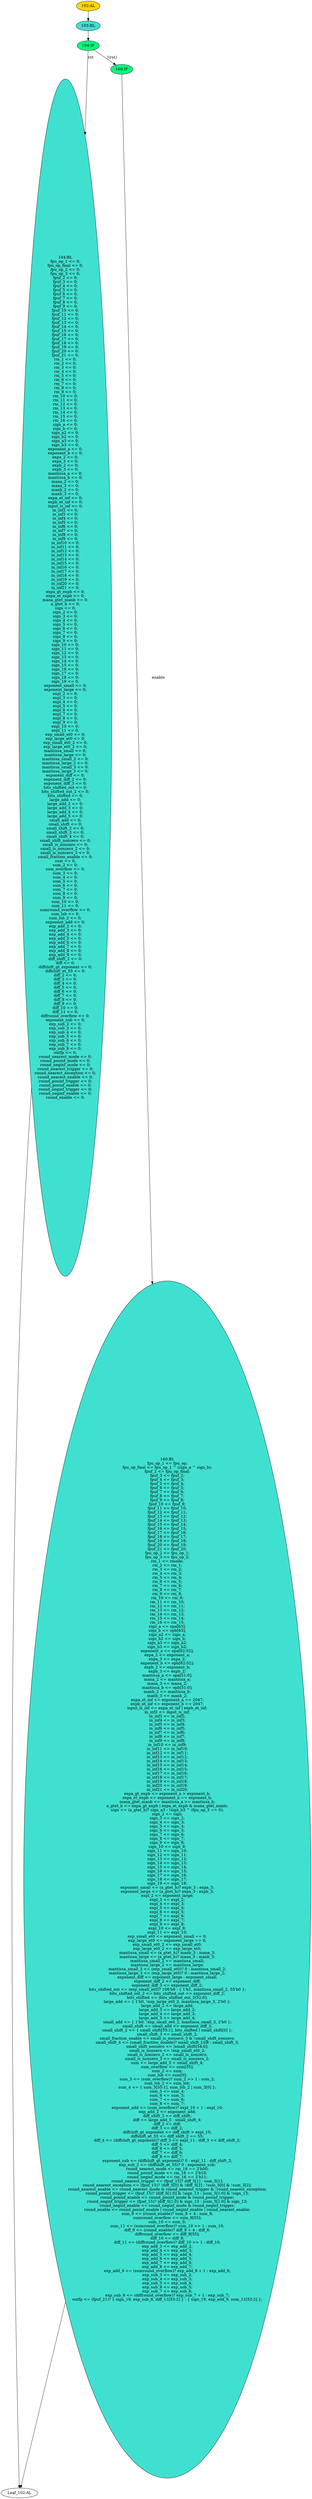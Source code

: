 strict digraph "" {
	node [label="\N"];
	"104:BL"	 [ast="<pyverilog.vparser.ast.Block object at 0x7f4cf1456310>",
		fillcolor=turquoise,
		label="104:BL
fpu_op_1 <= 0;
fpu_op_final <= 0;
fpu_op_2 <= 0;
fpu_op_3 <= 0;
fpuf_2 <= 0;
fpuf_3 <= 0;
fpuf_4 <= 0;
fpuf_5 <= 0;
fpuf_\
6 <= 0;
fpuf_7 <= 0;
fpuf_8 <= 0;
fpuf_9 <= 0;
fpuf_10 <= 0;
fpuf_11 <= 0;
fpuf_12 <= 0;
fpuf_13 <= 0;
fpuf_14 <= 0;
fpuf_15 <= \
0;
fpuf_16 <= 0;
fpuf_17 <= 0;
fpuf_18 <= 0;
fpuf_19 <= 0;
fpuf_20 <= 0;
fpuf_21 <= 0;
rm_1 <= 0;
rm_2 <= 0;
rm_3 <= 0;
rm_4 <= \
0;
rm_5 <= 0;
rm_6 <= 0;
rm_7 <= 0;
rm_8 <= 0;
rm_9 <= 0;
rm_10 <= 0;
rm_11 <= 0;
rm_12 <= 0;
rm_13 <= 0;
rm_14 <= 0;
rm_15 <= 0;
\
rm_16 <= 0;
sign_a <= 0;
sign_b <= 0;
sign_a2 <= 0;
sign_b2 <= 0;
sign_a3 <= 0;
sign_b3 <= 0;
exponent_a <= 0;
exponent_b <= 0;
\
expa_2 <= 0;
expa_3 <= 0;
expb_2 <= 0;
expb_3 <= 0;
mantissa_a <= 0;
mantissa_b <= 0;
mana_2 <= 0;
mana_3 <= 0;
manb_2 <= 0;
manb_\
3 <= 0;
expa_et_inf <= 0;
expb_et_inf <= 0;
input_is_inf <= 0;
in_inf2 <= 0;
in_inf3 <= 0;
in_inf4 <= 0;
in_inf5 <= 0;
in_inf6 <= \
0;
in_inf7 <= 0;
in_inf8 <= 0;
in_inf9 <= 0;
in_inf10 <= 0;
in_inf11 <= 0;
in_inf12 <= 0;
in_inf13 <= 0;
in_inf14 <= 0;
in_inf15 <= \
0;
in_inf16 <= 0;
in_inf17 <= 0;
in_inf18 <= 0;
in_inf19 <= 0;
in_inf20 <= 0;
in_inf21 <= 0;
expa_gt_expb <= 0;
expa_et_expb <= \
0;
mana_gtet_manb <= 0;
a_gtet_b <= 0;
sign <= 0;
sign_2 <= 0;
sign_3 <= 0;
sign_4 <= 0;
sign_5 <= 0;
sign_6 <= 0;
sign_7 <= 0;
\
sign_8 <= 0;
sign_9 <= 0;
sign_10 <= 0;
sign_11 <= 0;
sign_12 <= 0;
sign_13 <= 0;
sign_14 <= 0;
sign_15 <= 0;
sign_16 <= 0;
sign_\
17 <= 0;
sign_18 <= 0;
sign_19 <= 0;
exponent_small <= 0;
exponent_large <= 0;
expl_2 <= 0;
expl_3 <= 0;
expl_4 <= 0;
expl_5 <= \
0;
expl_6 <= 0;
expl_7 <= 0;
expl_8 <= 0;
expl_9 <= 0;
expl_10 <= 0;
expl_11 <= 0;
exp_small_et0 <= 0;
exp_large_et0 <= 0;
exp_small_\
et0_2 <= 0;
exp_large_et0_2 <= 0;
mantissa_small <= 0;
mantissa_large <= 0;
mantissa_small_2 <= 0;
mantissa_large_2 <= 0;
mantissa_\
small_3 <= 0;
mantissa_large_3 <= 0;
exponent_diff <= 0;
exponent_diff_2 <= 0;
exponent_diff_3 <= 0;
bits_shifted_out <= 0;
bits_\
shifted_out_2 <= 0;
bits_shifted <= 0;
large_add <= 0;
large_add_2 <= 0;
large_add_3 <= 0;
large_add_4 <= 0;
large_add_5 <= 0;
small_\
add <= 0;
small_shift <= 0;
small_shift_2 <= 0;
small_shift_3 <= 0;
small_shift_4 <= 0;
small_shift_nonzero <= 0;
small_is_nonzero <= \
0;
small_is_nonzero_2 <= 0;
small_is_nonzero_3 <= 0;
small_fraction_enable <= 0;
sum <= 0;
sum_2 <= 0;
sum_overflow <= 0;
sum_3 <= \
0;
sum_4 <= 0;
sum_5 <= 0;
sum_6 <= 0;
sum_7 <= 0;
sum_8 <= 0;
sum_9 <= 0;
sum_10 <= 0;
sum_11 <= 0;
sumround_overflow <= 0;
sum_\
lsb <= 0;
sum_lsb_2 <= 0;
exponent_add <= 0;
exp_add_2 <= 0;
exp_add_3 <= 0;
exp_add_4 <= 0;
exp_add_5 <= 0;
exp_add_6 <= 0;
exp_\
add_7 <= 0;
exp_add_8 <= 0;
exp_add_9 <= 0;
diff_shift_2 <= 0;
diff <= 0;
diffshift_gt_exponent <= 0;
diffshift_et_55 <= 0;
diff_\
2 <= 0;
diff_3 <= 0;
diff_4 <= 0;
diff_5 <= 0;
diff_6 <= 0;
diff_7 <= 0;
diff_8 <= 0;
diff_9 <= 0;
diff_10 <= 0;
diff_11 <= 0;
diffround_\
overflow <= 0;
exponent_sub <= 0;
exp_sub_2 <= 0;
exp_sub_3 <= 0;
exp_sub_4 <= 0;
exp_sub_5 <= 0;
exp_sub_6 <= 0;
exp_sub_7 <= 0;
\
exp_sub_8 <= 0;
outfp <= 0;
round_nearest_mode <= 0;
round_posinf_mode <= 0;
round_neginf_mode <= 0;
round_nearest_trigger <= 0;
\
round_nearest_exception <= 0;
round_nearest_enable <= 0;
round_posinf_trigger <= 0;
round_posinf_enable <= 0;
round_neginf_trigger <= \
0;
round_neginf_enable <= 0;
round_enable <= 0;",
		statements="[<pyverilog.vparser.ast.NonblockingSubstitution object at 0x7f4cf16bcb90>, <pyverilog.vparser.ast.NonblockingSubstitution object \
at 0x7f4cf163e850>, <pyverilog.vparser.ast.NonblockingSubstitution object at 0x7f4cf163f310>, <pyverilog.vparser.ast.NonblockingSubstitution \
object at 0x7f4cf163f3d0>, <pyverilog.vparser.ast.NonblockingSubstitution object at 0x7f4cf163f7d0>, <pyverilog.vparser.ast.NonblockingSubstitution \
object at 0x7f4cf161c9d0>, <pyverilog.vparser.ast.NonblockingSubstitution object at 0x7f4cf160d190>, <pyverilog.vparser.ast.NonblockingSubstitution \
object at 0x7f4cf160d310>, <pyverilog.vparser.ast.NonblockingSubstitution object at 0x7f4cf160d390>, <pyverilog.vparser.ast.NonblockingSubstitution \
object at 0x7f4cf160d050>, <pyverilog.vparser.ast.NonblockingSubstitution object at 0x7f4cf160d610>, <pyverilog.vparser.ast.NonblockingSubstitution \
object at 0x7f4cf160db90>, <pyverilog.vparser.ast.NonblockingSubstitution object at 0x7f4cf160d9d0>, <pyverilog.vparser.ast.NonblockingSubstitution \
object at 0x7f4cf160dbd0>, <pyverilog.vparser.ast.NonblockingSubstitution object at 0x7f4cf160d910>, <pyverilog.vparser.ast.NonblockingSubstitution \
object at 0x7f4cf149d390>, <pyverilog.vparser.ast.NonblockingSubstitution object at 0x7f4cf149d550>, <pyverilog.vparser.ast.NonblockingSubstitution \
object at 0x7f4cf149d690>, <pyverilog.vparser.ast.NonblockingSubstitution object at 0x7f4cf149d7d0>, <pyverilog.vparser.ast.NonblockingSubstitution \
object at 0x7f4cf149d910>, <pyverilog.vparser.ast.NonblockingSubstitution object at 0x7f4cf149da50>, <pyverilog.vparser.ast.NonblockingSubstitution \
object at 0x7f4cf149db90>, <pyverilog.vparser.ast.NonblockingSubstitution object at 0x7f4cf149dcd0>, <pyverilog.vparser.ast.NonblockingSubstitution \
object at 0x7f4cf149de10>, <pyverilog.vparser.ast.NonblockingSubstitution object at 0x7f4cf149df50>, <pyverilog.vparser.ast.NonblockingSubstitution \
object at 0x7f4cf14c60d0>, <pyverilog.vparser.ast.NonblockingSubstitution object at 0x7f4cf14c6210>, <pyverilog.vparser.ast.NonblockingSubstitution \
object at 0x7f4cf14c6350>, <pyverilog.vparser.ast.NonblockingSubstitution object at 0x7f4cf14c6490>, <pyverilog.vparser.ast.NonblockingSubstitution \
object at 0x7f4cf14c65d0>, <pyverilog.vparser.ast.NonblockingSubstitution object at 0x7f4cf14c6710>, <pyverilog.vparser.ast.NonblockingSubstitution \
object at 0x7f4cf14c6850>, <pyverilog.vparser.ast.NonblockingSubstitution object at 0x7f4cf14c6990>, <pyverilog.vparser.ast.NonblockingSubstitution \
object at 0x7f4cf14c6ad0>, <pyverilog.vparser.ast.NonblockingSubstitution object at 0x7f4cf14c6c10>, <pyverilog.vparser.ast.NonblockingSubstitution \
object at 0x7f4cf14c6d50>, <pyverilog.vparser.ast.NonblockingSubstitution object at 0x7f4cf14c6e90>, <pyverilog.vparser.ast.NonblockingSubstitution \
object at 0x7f4cf14c6fd0>, <pyverilog.vparser.ast.NonblockingSubstitution object at 0x7f4cf14ef150>, <pyverilog.vparser.ast.NonblockingSubstitution \
object at 0x7f4cf14ef290>, <pyverilog.vparser.ast.NonblockingSubstitution object at 0x7f4cf14ef3d0>, <pyverilog.vparser.ast.NonblockingSubstitution \
object at 0x7f4cf14ef510>, <pyverilog.vparser.ast.NonblockingSubstitution object at 0x7f4cf14ef650>, <pyverilog.vparser.ast.NonblockingSubstitution \
object at 0x7f4cf14ef790>, <pyverilog.vparser.ast.NonblockingSubstitution object at 0x7f4cf14ef8d0>, <pyverilog.vparser.ast.NonblockingSubstitution \
object at 0x7f4cf14efa10>, <pyverilog.vparser.ast.NonblockingSubstitution object at 0x7f4cf14efb50>, <pyverilog.vparser.ast.NonblockingSubstitution \
object at 0x7f4cf14efc90>, <pyverilog.vparser.ast.NonblockingSubstitution object at 0x7f4cf14efdd0>, <pyverilog.vparser.ast.NonblockingSubstitution \
object at 0x7f4cf14eff10>, <pyverilog.vparser.ast.NonblockingSubstitution object at 0x7f4cf14ee090>, <pyverilog.vparser.ast.NonblockingSubstitution \
object at 0x7f4cf14ee1d0>, <pyverilog.vparser.ast.NonblockingSubstitution object at 0x7f4cf14ee310>, <pyverilog.vparser.ast.NonblockingSubstitution \
object at 0x7f4cf14ee450>, <pyverilog.vparser.ast.NonblockingSubstitution object at 0x7f4cf14ee590>, <pyverilog.vparser.ast.NonblockingSubstitution \
object at 0x7f4cf14ee6d0>, <pyverilog.vparser.ast.NonblockingSubstitution object at 0x7f4cf14ee810>, <pyverilog.vparser.ast.NonblockingSubstitution \
object at 0x7f4cf14ee950>, <pyverilog.vparser.ast.NonblockingSubstitution object at 0x7f4cf14eea90>, <pyverilog.vparser.ast.NonblockingSubstitution \
object at 0x7f4cf14eebd0>, <pyverilog.vparser.ast.NonblockingSubstitution object at 0x7f4cf14eed10>, <pyverilog.vparser.ast.NonblockingSubstitution \
object at 0x7f4cf14eee90>, <pyverilog.vparser.ast.NonblockingSubstitution object at 0x7f4cf14eefd0>, <pyverilog.vparser.ast.NonblockingSubstitution \
object at 0x7f4cf14d9150>, <pyverilog.vparser.ast.NonblockingSubstitution object at 0x7f4cf14d9290>, <pyverilog.vparser.ast.NonblockingSubstitution \
object at 0x7f4cf14d93d0>, <pyverilog.vparser.ast.NonblockingSubstitution object at 0x7f4cf14d9510>, <pyverilog.vparser.ast.NonblockingSubstitution \
object at 0x7f4cf14d9650>, <pyverilog.vparser.ast.NonblockingSubstitution object at 0x7f4cf14d9790>, <pyverilog.vparser.ast.NonblockingSubstitution \
object at 0x7f4cf14d98d0>, <pyverilog.vparser.ast.NonblockingSubstitution object at 0x7f4cf14d9a10>, <pyverilog.vparser.ast.NonblockingSubstitution \
object at 0x7f4cf14d9b50>, <pyverilog.vparser.ast.NonblockingSubstitution object at 0x7f4cf14d9c90>, <pyverilog.vparser.ast.NonblockingSubstitution \
object at 0x7f4cf14d9dd0>, <pyverilog.vparser.ast.NonblockingSubstitution object at 0x7f4cf14d9f10>, <pyverilog.vparser.ast.NonblockingSubstitution \
object at 0x7f4cf14db090>, <pyverilog.vparser.ast.NonblockingSubstitution object at 0x7f4cf14db1d0>, <pyverilog.vparser.ast.NonblockingSubstitution \
object at 0x7f4cf14db310>, <pyverilog.vparser.ast.NonblockingSubstitution object at 0x7f4cf14db450>, <pyverilog.vparser.ast.NonblockingSubstitution \
object at 0x7f4cf14db590>, <pyverilog.vparser.ast.NonblockingSubstitution object at 0x7f4cf14db6d0>, <pyverilog.vparser.ast.NonblockingSubstitution \
object at 0x7f4cf14db810>, <pyverilog.vparser.ast.NonblockingSubstitution object at 0x7f4cf14db990>, <pyverilog.vparser.ast.NonblockingSubstitution \
object at 0x7f4cf14dbb10>, <pyverilog.vparser.ast.NonblockingSubstitution object at 0x7f4cf14dbc90>, <pyverilog.vparser.ast.NonblockingSubstitution \
object at 0x7f4cf14dbdd0>, <pyverilog.vparser.ast.NonblockingSubstitution object at 0x7f4cf14dbf10>, <pyverilog.vparser.ast.NonblockingSubstitution \
object at 0x7f4cf14fb090>, <pyverilog.vparser.ast.NonblockingSubstitution object at 0x7f4cf14fb1d0>, <pyverilog.vparser.ast.NonblockingSubstitution \
object at 0x7f4cf14fb310>, <pyverilog.vparser.ast.NonblockingSubstitution object at 0x7f4cf14fb450>, <pyverilog.vparser.ast.NonblockingSubstitution \
object at 0x7f4cf14fb590>, <pyverilog.vparser.ast.NonblockingSubstitution object at 0x7f4cf14fb6d0>, <pyverilog.vparser.ast.NonblockingSubstitution \
object at 0x7f4cf14fb810>, <pyverilog.vparser.ast.NonblockingSubstitution object at 0x7f4cf14fb950>, <pyverilog.vparser.ast.NonblockingSubstitution \
object at 0x7f4cf14fba90>, <pyverilog.vparser.ast.NonblockingSubstitution object at 0x7f4cf14fbbd0>, <pyverilog.vparser.ast.NonblockingSubstitution \
object at 0x7f4cf14fbd10>, <pyverilog.vparser.ast.NonblockingSubstitution object at 0x7f4cf14fbe50>, <pyverilog.vparser.ast.NonblockingSubstitution \
object at 0x7f4cf14fbf90>, <pyverilog.vparser.ast.NonblockingSubstitution object at 0x7f4cf14f5110>, <pyverilog.vparser.ast.NonblockingSubstitution \
object at 0x7f4cf14f5250>, <pyverilog.vparser.ast.NonblockingSubstitution object at 0x7f4cf14f5390>, <pyverilog.vparser.ast.NonblockingSubstitution \
object at 0x7f4cf14f54d0>, <pyverilog.vparser.ast.NonblockingSubstitution object at 0x7f4cf14f5610>, <pyverilog.vparser.ast.NonblockingSubstitution \
object at 0x7f4cf14f5790>, <pyverilog.vparser.ast.NonblockingSubstitution object at 0x7f4cf14f5910>, <pyverilog.vparser.ast.NonblockingSubstitution \
object at 0x7f4cf14f5a50>, <pyverilog.vparser.ast.NonblockingSubstitution object at 0x7f4cf14f5b90>, <pyverilog.vparser.ast.NonblockingSubstitution \
object at 0x7f4cf14f5cd0>, <pyverilog.vparser.ast.NonblockingSubstitution object at 0x7f4cf14f5e10>, <pyverilog.vparser.ast.NonblockingSubstitution \
object at 0x7f4cf14f5f50>, <pyverilog.vparser.ast.NonblockingSubstitution object at 0x7f4cf13750d0>, <pyverilog.vparser.ast.NonblockingSubstitution \
object at 0x7f4cf1375210>, <pyverilog.vparser.ast.NonblockingSubstitution object at 0x7f4cf1375350>, <pyverilog.vparser.ast.NonblockingSubstitution \
object at 0x7f4cf1375490>, <pyverilog.vparser.ast.NonblockingSubstitution object at 0x7f4cf13755d0>, <pyverilog.vparser.ast.NonblockingSubstitution \
object at 0x7f4cf1375750>, <pyverilog.vparser.ast.NonblockingSubstitution object at 0x7f4cf13758d0>, <pyverilog.vparser.ast.NonblockingSubstitution \
object at 0x7f4cf1375a50>, <pyverilog.vparser.ast.NonblockingSubstitution object at 0x7f4cf1375bd0>, <pyverilog.vparser.ast.NonblockingSubstitution \
object at 0x7f4cf1375d50>, <pyverilog.vparser.ast.NonblockingSubstitution object at 0x7f4cf1375ed0>, <pyverilog.vparser.ast.NonblockingSubstitution \
object at 0x7f4cf134e090>, <pyverilog.vparser.ast.NonblockingSubstitution object at 0x7f4cf134e210>, <pyverilog.vparser.ast.NonblockingSubstitution \
object at 0x7f4cf134e390>, <pyverilog.vparser.ast.NonblockingSubstitution object at 0x7f4cf134e510>, <pyverilog.vparser.ast.NonblockingSubstitution \
object at 0x7f4cf134e690>, <pyverilog.vparser.ast.NonblockingSubstitution object at 0x7f4cf134e810>, <pyverilog.vparser.ast.NonblockingSubstitution \
object at 0x7f4cf134e990>, <pyverilog.vparser.ast.NonblockingSubstitution object at 0x7f4cf134eb10>, <pyverilog.vparser.ast.NonblockingSubstitution \
object at 0x7f4cf134ec90>, <pyverilog.vparser.ast.NonblockingSubstitution object at 0x7f4cf134ee10>, <pyverilog.vparser.ast.NonblockingSubstitution \
object at 0x7f4cf134ef50>, <pyverilog.vparser.ast.NonblockingSubstitution object at 0x7f4cf13570d0>, <pyverilog.vparser.ast.NonblockingSubstitution \
object at 0x7f4cf1357210>, <pyverilog.vparser.ast.NonblockingSubstitution object at 0x7f4cf1357350>, <pyverilog.vparser.ast.NonblockingSubstitution \
object at 0x7f4cf1357490>, <pyverilog.vparser.ast.NonblockingSubstitution object at 0x7f4cf13575d0>, <pyverilog.vparser.ast.NonblockingSubstitution \
object at 0x7f4cf1357710>, <pyverilog.vparser.ast.NonblockingSubstitution object at 0x7f4cf1357890>, <pyverilog.vparser.ast.NonblockingSubstitution \
object at 0x7f4cf1357a10>, <pyverilog.vparser.ast.NonblockingSubstitution object at 0x7f4cf1357b90>, <pyverilog.vparser.ast.NonblockingSubstitution \
object at 0x7f4cf1357d10>, <pyverilog.vparser.ast.NonblockingSubstitution object at 0x7f4cf1357e90>, <pyverilog.vparser.ast.NonblockingSubstitution \
object at 0x7f4cf1360050>, <pyverilog.vparser.ast.NonblockingSubstitution object at 0x7f4cf13601d0>, <pyverilog.vparser.ast.NonblockingSubstitution \
object at 0x7f4cf1360350>, <pyverilog.vparser.ast.NonblockingSubstitution object at 0x7f4cf1360490>, <pyverilog.vparser.ast.NonblockingSubstitution \
object at 0x7f4cf13605d0>, <pyverilog.vparser.ast.NonblockingSubstitution object at 0x7f4cf1360750>, <pyverilog.vparser.ast.NonblockingSubstitution \
object at 0x7f4cf1360890>, <pyverilog.vparser.ast.NonblockingSubstitution object at 0x7f4cf13609d0>, <pyverilog.vparser.ast.NonblockingSubstitution \
object at 0x7f4cf1360b10>, <pyverilog.vparser.ast.NonblockingSubstitution object at 0x7f4cf1360c50>, <pyverilog.vparser.ast.NonblockingSubstitution \
object at 0x7f4cf1360d90>, <pyverilog.vparser.ast.NonblockingSubstitution object at 0x7f4cf1360ed0>, <pyverilog.vparser.ast.NonblockingSubstitution \
object at 0x7f4cf136a050>, <pyverilog.vparser.ast.NonblockingSubstitution object at 0x7f4cf136a190>, <pyverilog.vparser.ast.NonblockingSubstitution \
object at 0x7f4cf136a2d0>, <pyverilog.vparser.ast.NonblockingSubstitution object at 0x7f4cf136a450>, <pyverilog.vparser.ast.NonblockingSubstitution \
object at 0x7f4cf136a590>, <pyverilog.vparser.ast.NonblockingSubstitution object at 0x7f4cf136a6d0>, <pyverilog.vparser.ast.NonblockingSubstitution \
object at 0x7f4cf136a850>, <pyverilog.vparser.ast.NonblockingSubstitution object at 0x7f4cf136a990>, <pyverilog.vparser.ast.NonblockingSubstitution \
object at 0x7f4cf136aad0>, <pyverilog.vparser.ast.NonblockingSubstitution object at 0x7f4cf136ac10>, <pyverilog.vparser.ast.NonblockingSubstitution \
object at 0x7f4cf136ad50>, <pyverilog.vparser.ast.NonblockingSubstitution object at 0x7f4cf136ae90>, <pyverilog.vparser.ast.NonblockingSubstitution \
object at 0x7f4cf136afd0>, <pyverilog.vparser.ast.NonblockingSubstitution object at 0x7f4cf137a150>, <pyverilog.vparser.ast.NonblockingSubstitution \
object at 0x7f4cf137a290>, <pyverilog.vparser.ast.NonblockingSubstitution object at 0x7f4cf137a410>, <pyverilog.vparser.ast.NonblockingSubstitution \
object at 0x7f4cf137a550>, <pyverilog.vparser.ast.NonblockingSubstitution object at 0x7f4cf137a6d0>, <pyverilog.vparser.ast.NonblockingSubstitution \
object at 0x7f4cf137a850>, <pyverilog.vparser.ast.NonblockingSubstitution object at 0x7f4cf137a990>, <pyverilog.vparser.ast.NonblockingSubstitution \
object at 0x7f4cf137aad0>, <pyverilog.vparser.ast.NonblockingSubstitution object at 0x7f4cf137ac10>, <pyverilog.vparser.ast.NonblockingSubstitution \
object at 0x7f4cf137ad50>, <pyverilog.vparser.ast.NonblockingSubstitution object at 0x7f4cf137ae90>, <pyverilog.vparser.ast.NonblockingSubstitution \
object at 0x7f4cf137afd0>, <pyverilog.vparser.ast.NonblockingSubstitution object at 0x7f4cf1384150>, <pyverilog.vparser.ast.NonblockingSubstitution \
object at 0x7f4cf1384290>, <pyverilog.vparser.ast.NonblockingSubstitution object at 0x7f4cf13843d0>, <pyverilog.vparser.ast.NonblockingSubstitution \
object at 0x7f4cf1384510>, <pyverilog.vparser.ast.NonblockingSubstitution object at 0x7f4cf1384690>, <pyverilog.vparser.ast.NonblockingSubstitution \
object at 0x7f4cf1384810>, <pyverilog.vparser.ast.NonblockingSubstitution object at 0x7f4cf1384950>, <pyverilog.vparser.ast.NonblockingSubstitution \
object at 0x7f4cf1384a90>, <pyverilog.vparser.ast.NonblockingSubstitution object at 0x7f4cf1384bd0>, <pyverilog.vparser.ast.NonblockingSubstitution \
object at 0x7f4cf1384d10>, <pyverilog.vparser.ast.NonblockingSubstitution object at 0x7f4cf1384e50>, <pyverilog.vparser.ast.NonblockingSubstitution \
object at 0x7f4cf1384f90>, <pyverilog.vparser.ast.NonblockingSubstitution object at 0x7f4cf144e110>, <pyverilog.vparser.ast.NonblockingSubstitution \
object at 0x7f4cf144e250>, <pyverilog.vparser.ast.NonblockingSubstitution object at 0x7f4cf144e3d0>, <pyverilog.vparser.ast.NonblockingSubstitution \
object at 0x7f4cf144e550>, <pyverilog.vparser.ast.NonblockingSubstitution object at 0x7f4cf144e6d0>, <pyverilog.vparser.ast.NonblockingSubstitution \
object at 0x7f4cf144e850>, <pyverilog.vparser.ast.NonblockingSubstitution object at 0x7f4cf144e9d0>, <pyverilog.vparser.ast.NonblockingSubstitution \
object at 0x7f4cf144eb50>, <pyverilog.vparser.ast.NonblockingSubstitution object at 0x7f4cf144ecd0>, <pyverilog.vparser.ast.NonblockingSubstitution \
object at 0x7f4cf144ee50>, <pyverilog.vparser.ast.NonblockingSubstitution object at 0x7f4cf144efd0>, <pyverilog.vparser.ast.NonblockingSubstitution \
object at 0x7f4cf1456190>]",
		style=filled,
		typ=Block];
	"Leaf_102:AL"	 [def_var="['mantissa_small_3', 'mantissa_small_2', 'sign_8', 'sign_9', 'sign_4', 'sign_5', 'sign_6', 'sign_7', 'exponent_diff_3', 'exponent_\
diff_2', 'sign_2', 'sign_3', 'sum_9', 'sum_8', 'fpuf_17', 'expa_3', 'expa_2', 'sum_5', 'sum_4', 'sum_7', 'bits_shifted_out', 'exponent_\
large', 'sum_lsb_2', 'large_add_2', 'fpuf_14', 'exp_sub_8', 'exp_sub_6', 'exp_sub_7', 'exp_sub_4', 'exp_sub_5', 'exp_sub_2', 'mantissa_\
large', 'expa_et_expb', 'bits_shifted_out_2', 'exponent_sub', 'round_posinf_enable', 'fpuf_2', 'fpuf_3', 'fpuf_4', 'fpuf_5', 'fpuf_\
6', 'fpuf_7', 'fpuf_8', 'fpuf_9', 'large_add_5', 'large_add_4', 'large_add_3', 'sign_a', 'sign_b', 'diffround_overflow', 'diff_8', '\
diff_9', 'diff_6', 'diff_7', 'diff_4', 'expl_3', 'diff_2', 'diff_3', 'round_neginf_trigger', 'large_add', 'exp_sub_3', 'rm_1', '\
bits_shifted', 'round_nearest_enable', 'expl_10', 'diff_5', 'sum_6', 'rm_16', 'sign', 'round_posinf_trigger', 'mantissa_large_3', '\
mantissa_large_2', 'sum_3', 'expl_11', 'sum_2', 'sign_18', 'sum', 'diff_shift_2', 'round_nearest_exception', 'exponent_small', '\
sum_lsb', 'small_shift_4', 'exp_add_9', 'small_fraction_enable', 'exp_large_et0_2', 'round_posinf_mode', 'sign_16', 'sign_17', '\
sign_14', 'sign_15', 'in_inf8', 'in_inf9', 'sign_10', 'sign_11', 'in_inf4', 'in_inf5', 'in_inf6', 'in_inf7', 'in_inf2', 'in_inf3', '\
outfp', 'round_enable', 'mantissa_small', 'fpuf_12', 'a_gtet_b', 'in_inf21', 'in_inf20', 'mana_2', 'mana_3', 'mantissa_a', 'fpuf_\
15', 'sign_12', 'fpuf_18', 'fpuf_19', 'expa_et_inf', 'sign_13', 'expb_et_inf', 'exponent_diff', 'round_neginf_mode', 'diff', 'exponent_\
b', 'sum_overflow', 'exponent_a', 'small_shift_2', 'small_shift_3', 'small_is_nonzero_3', 'small_is_nonzero_2', 'exp_large_et0', '\
diffshift_et_55', 'in_inf16', 'in_inf17', 'in_inf14', 'in_inf15', 'in_inf12', 'in_inf13', 'in_inf10', 'in_inf11', 'sign_19', 'sign_\
b3', 'sign_b2', 'in_inf18', 'in_inf19', 'diff_10', 'diff_11', 'mana_gtet_manb', 'exp_add_8', 'expl_4', 'expl_5', 'expl_6', 'expl_\
7', 'fpu_op_2', 'fpu_op_3', 'expl_2', 'fpu_op_1', 'expl_8', 'expl_9', 'input_is_inf', 'exponent_add', 'expa_gt_expb', 'exp_small_\
et0_2', 'expb_2', 'expb_3', 'small_is_nonzero', 'small_shift', 'round_nearest_mode', 'small_add', 'sum_10', 'round_nearest_trigger', '\
fpuf_13', 'fpuf_10', 'sumround_overflow', 'fpuf_11', 'rm_8', 'rm_9', 'rm_6', 'rm_7', 'rm_4', 'rm_5', 'rm_2', 'rm_3', 'diffshift_\
gt_exponent', 'mantissa_b', 'rm_14', 'rm_15', 'manb_3', 'manb_2', 'rm_10', 'rm_11', 'rm_12', 'rm_13', 'fpuf_21', 'fpuf_20', 'fpu_\
op_final', 'exp_small_et0', 'small_shift_nonzero', 'exp_add_5', 'exp_add_4', 'exp_add_7', 'exp_add_6', 'exp_add_3', 'exp_add_2', '\
sign_a2', 'sign_a3', 'sum_11', 'fpuf_16', 'round_neginf_enable']",
		label="Leaf_102:AL"];
	"104:BL" -> "Leaf_102:AL"	 [cond="[]",
		lineno=None];
	"102:AL"	 [ast="<pyverilog.vparser.ast.Always object at 0x7f4cf1459050>",
		clk_sens=True,
		fillcolor=gold,
		label="102:AL",
		sens="['clk']",
		statements="[]",
		style=filled,
		typ=Always,
		use_var="['mantissa_small_3', 'mantissa_small_2', 'sign_8', 'sign_9', 'sign_4', 'sign_5', 'mantissa_large', 'sign_7', 'exponent_diff_3', '\
exponent_diff_2', 'sign_2', 'sign_3', 'sum_9', 'round_nearest_mode', 'sum_3', 'sum_2', 'sum_5', 'sum_4', 'sum_7', 'bits_shifted_\
out', 'exponent_large', 'sumround_overflow', 'opa', 'large_add_2', 'exp_sub_8', 'exp_sub_6', 'exp_sub_7', 'exp_sub_4', 'exp_sub_\
5', 'exp_sub_2', 'exp_sub_3', 'expa_et_expb', 'bits_shifted_out_2', 'opb', 'expl_6', 'fpuf_2', 'fpuf_3', 'fpuf_4', 'round_neginf_\
enable', 'fpuf_6', 'fpuf_7', 'fpuf_8', 'fpuf_9', 'large_add_5', 'large_add_4', 'large_add_3', 'sign_a', 'sign_b', 'in_inf2', 'exponent_\
small', 'diffround_overflow', 'diff_8', 'sum_8', 'diff_6', 'diff_7', 'diff_4', 'diff_5', 'diff_2', 'diff_3', 'round_neginf_trigger', '\
large_add', 'rm_1', 'bits_shifted', 'round_nearest_enable', 'expl_10', 'round_neginf_mode', 'rm_16', 'sign', 'round_posinf_trigger', '\
mantissa_large_3', 'mantissa_large_2', 'expa_3', 'expa_2', 'sum', 'diff_shift_2', 'round_nearest_exception', 'sum_6', 'sum_lsb', '\
fpu_op', 'exp_add_9', 'small_fraction_enable', 'exp_large_et0_2', 'round_posinf_mode', 'diff_shift', 'sign_16', 'sign_17', 'sign_\
14', 'sign_15', 'sign_12', 'in_inf9', 'sign_10', 'sign_11', 'in_inf4', 'in_inf5', 'in_inf6', 'in_inf7', 'sign_18', 'sign_19', 'round_\
enable', 'mantissa_small', 'fpuf_12', 'fpuf_13', 'fpuf_10', 'in_inf20', 'mana_2', 'mana_3', 'fpuf_14', 'fpuf_15', 'in_inf8', 'fpuf_\
18', 'fpuf_19', 'expa_et_inf', 'sign_13', 'expb_et_inf', 'exponent_diff', 'small_shift_LSB', 'diff', 'small_shift_4', 'sum_overflow', '\
exponent_a', 'small_shift_2', 'small_shift_3', 'small_is_nonzero_3', 'small_is_nonzero_2', 'exp_large_et0', 'diffshift_et_55', '\
in_inf16', 'in_inf17', 'in_inf14', 'in_inf15', 'in_inf12', 'in_inf13', 'in_inf10', 'in_inf11', 'expl_11', 'sign_b3', 'round_posinf_\
enable', 'in_inf18', 'exponent_b', 'sign_6', 'enable', 'diff_10', 'diff_11', 'mana_gtet_manb', 'rst', 'rmode', 'expl_4', 'expl_5', '\
exponent_sub', 'expl_7', 'fpu_op_2', 'fpu_op_3', 'expl_2', 'expl_3', 'in_inf3', 'small_shift_nonzero', 'expl_8', 'expl_9', 'input_\
is_inf', 'fpu_op_1', 'exponent_add', 'expa_gt_expb', 'in_inf19', 'exp_small_et0_2', 'rm_5', 'expb_2', 'expb_3', 'small_shift', '\
sign_b2', 'small_add', 'sum_10', 'round_nearest_trigger', 'a_gtet_b', 'sum_lsb_2', 'fpuf_11', 'rm_8', 'rm_9', 'rm_6', 'rm_7', 'rm_\
4', 'diff_9', 'rm_2', 'rm_3', 'diffshift_gt_exponent', 'fpuf_17', 'rm_14', 'rm_15', 'manb_3', 'manb_2', 'rm_10', 'rm_11', 'rm_12', '\
rm_13', 'fpuf_21', 'fpuf_20', 'mantissa_a', 'small_is_nonzero', 'exp_small_et0', 'exp_add_8', 'exp_add_5', 'exp_add_4', 'exp_add_\
7', 'exp_add_6', 'exp_add_3', 'exp_add_2', 'fpu_op_final', 'sign_a2', 'sign_a3', 'mantissa_b', 'sum_11', 'fpuf_16', 'fpuf_5']"];
	"103:BL"	 [ast="<pyverilog.vparser.ast.Block object at 0x7f4cf1459150>",
		fillcolor=turquoise,
		label="103:BL",
		statements="[]",
		style=filled,
		typ=Block];
	"102:AL" -> "103:BL"	 [cond="[]",
		lineno=None];
	"160:BL"	 [ast="<pyverilog.vparser.ast.Block object at 0x7f4cf1459290>",
		fillcolor=turquoise,
		label="160:BL
fpu_op_1 <= fpu_op;
fpu_op_final <= fpu_op_1 ^ (sign_a ^ sign_b);
fpuf_2 <= fpu_op_final;
fpuf_3 <= fpuf_2;
fpuf_4 <= fpuf_\
3;
fpuf_5 <= fpuf_4;
fpuf_6 <= fpuf_5;
fpuf_7 <= fpuf_6;
fpuf_8 <= fpuf_7;
fpuf_9 <= fpuf_8;
fpuf_10 <= fpuf_9;
fpuf_11 <= fpuf_\
10;
fpuf_12 <= fpuf_11;
fpuf_13 <= fpuf_12;
fpuf_14 <= fpuf_13;
fpuf_15 <= fpuf_14;
fpuf_16 <= fpuf_15;
fpuf_17 <= fpuf_16;
fpuf_\
18 <= fpuf_17;
fpuf_19 <= fpuf_18;
fpuf_20 <= fpuf_19;
fpuf_21 <= fpuf_20;
fpu_op_2 <= fpu_op_1;
fpu_op_3 <= fpu_op_2;
rm_1 <= rmode;
\
rm_2 <= rm_1;
rm_3 <= rm_2;
rm_4 <= rm_3;
rm_5 <= rm_4;
rm_6 <= rm_5;
rm_7 <= rm_6;
rm_8 <= rm_7;
rm_9 <= rm_8;
rm_10 <= rm_9;
rm_\
11 <= rm_10;
rm_12 <= rm_11;
rm_13 <= rm_12;
rm_14 <= rm_13;
rm_15 <= rm_14;
rm_16 <= rm_15;
sign_a <= opa[63];
sign_b <= opb[63];
\
sign_a2 <= sign_a;
sign_b2 <= sign_b;
sign_a3 <= sign_a2;
sign_b3 <= sign_b2;
exponent_a <= opa[62:52];
expa_2 <= exponent_a;
expa_\
3 <= expa_2;
exponent_b <= opb[62:52];
expb_2 <= exponent_b;
expb_3 <= expb_2;
mantissa_a <= opa[51:0];
mana_2 <= mantissa_a;
mana_\
3 <= mana_2;
mantissa_b <= opb[51:0];
manb_2 <= mantissa_b;
manb_3 <= manb_2;
expa_et_inf <= exponent_a == 2047;
expb_et_inf <= \
exponent_b == 2047;
input_is_inf <= expa_et_inf | expb_et_inf;
in_inf2 <= input_is_inf;
in_inf3 <= in_inf2;
in_inf4 <= in_inf3;
\
in_inf5 <= in_inf4;
in_inf6 <= in_inf5;
in_inf7 <= in_inf6;
in_inf8 <= in_inf7;
in_inf9 <= in_inf8;
in_inf10 <= in_inf9;
in_inf11 <= \
in_inf10;
in_inf12 <= in_inf11;
in_inf13 <= in_inf12;
in_inf14 <= in_inf13;
in_inf15 <= in_inf14;
in_inf16 <= in_inf15;
in_inf17 <= \
in_inf16;
in_inf18 <= in_inf17;
in_inf19 <= in_inf18;
in_inf20 <= in_inf19;
in_inf21 <= in_inf20;
expa_gt_expb <= exponent_a > exponent_\
b;
expa_et_expb <= exponent_a == exponent_b;
mana_gtet_manb <= mantissa_a >= mantissa_b;
a_gtet_b <= expa_gt_expb | expa_et_expb & \
mana_gtet_manb;
sign <= (a_gtet_b)? sign_a3 : !sign_b3 ^ (fpu_op_3 == 0);
sign_2 <= sign;
sign_3 <= sign_2;
sign_4 <= sign_3;
sign_\
5 <= sign_4;
sign_6 <= sign_5;
sign_7 <= sign_6;
sign_8 <= sign_7;
sign_9 <= sign_8;
sign_10 <= sign_9;
sign_11 <= sign_10;
sign_\
12 <= sign_11;
sign_13 <= sign_12;
sign_14 <= sign_13;
sign_15 <= sign_14;
sign_16 <= sign_15;
sign_17 <= sign_16;
sign_18 <= sign_\
17;
sign_19 <= sign_18;
exponent_small <= (a_gtet_b)? expb_3 : expa_3;
exponent_large <= (a_gtet_b)? expa_3 : expb_3;
expl_2 <= \
exponent_large;
expl_3 <= expl_2;
expl_4 <= expl_3;
expl_5 <= expl_4;
expl_6 <= expl_5;
expl_7 <= expl_6;
expl_8 <= expl_7;
expl_\
9 <= expl_8;
expl_10 <= expl_9;
expl_11 <= expl_10;
exp_small_et0 <= exponent_small == 0;
exp_large_et0 <= exponent_large == 0;
\
exp_small_et0_2 <= exp_small_et0;
exp_large_et0_2 <= exp_large_et0;
mantissa_small <= (a_gtet_b)? manb_3 : mana_3;
mantissa_large <= (\
a_gtet_b)? mana_3 : manb_3;
mantissa_small_2 <= mantissa_small;
mantissa_large_2 <= mantissa_large;
mantissa_small_3 <= (exp_small_\
et0)? 0 : mantissa_small_2;
mantissa_large_3 <= (exp_large_et0)? 0 : mantissa_large_2;
exponent_diff <= exponent_large - exponent_\
small;
exponent_diff_2 <= exponent_diff;
exponent_diff_3 <= exponent_diff_2;
bits_shifted_out <= (exp_small_et0)? 108'b0 : { 1'b1, \
mantissa_small_2, 55'b0 };
bits_shifted_out_2 <= bits_shifted_out >> exponent_diff_2;
bits_shifted <= |bits_shifted_out_2[52:0];
\
large_add <= { 1'b0, !exp_large_et0_2, mantissa_large_3, 2'b0 };
large_add_2 <= large_add;
large_add_3 <= large_add_2;
large_add_\
4 <= large_add_3;
large_add_5 <= large_add_4;
small_add <= { 1'b0, !exp_small_et0_2, mantissa_small_3, 2'b0 };
small_shift <= small_\
add >> exponent_diff_3;
small_shift_2 <= { small_shift[55:1], bits_shifted | small_shift[0] };
small_shift_3 <= small_shift_2;
small_\
fraction_enable <= small_is_nonzero_3 & !small_shift_nonzero;
small_shift_4 <= (small_fraction_enable)? small_shift_LSB : small_\
shift_3;
small_shift_nonzero <= |small_shift[54:0];
small_is_nonzero <= !exp_small_et0_2;
small_is_nonzero_2 <= small_is_nonzero;
\
small_is_nonzero_3 <= small_is_nonzero_2;
sum <= large_add_5 + small_shift_4;
sum_overflow <= sum[55];
sum_2 <= sum;
sum_lsb <= \
sum[0];
sum_3 <= (sum_overflow)? sum_2 >> 1 : sum_2;
sum_lsb_2 <= sum_lsb;
sum_4 <= { sum_3[55:1], sum_lsb_2 | sum_3[0] };
sum_5 <= \
sum_4;
sum_6 <= sum_5;
sum_7 <= sum_6;
sum_8 <= sum_7;
exponent_add <= (sum_overflow)? expl_10 + 1 : expl_10;
exp_add_2 <= exponent_\
add;
diff_shift_2 <= diff_shift;
diff <= large_add_5 - small_shift_4;
diff_2 <= diff;
diff_3 <= diff_2;
diffshift_gt_exponent <= \
diff_shift > expl_10;
diffshift_et_55 <= diff_shift_2 == 55;
diff_4 <= (diffshift_gt_exponent)? diff_3 << expl_11 : diff_3 << diff_\
shift_2;
diff_5 <= diff_4;
diff_6 <= diff_5;
diff_7 <= diff_6;
diff_8 <= diff_7;
exponent_sub <= (diffshift_gt_exponent)? 0 : expl_\
11 - diff_shift_2;
exp_sub_2 <= (diffshift_et_55)? 0 : exponent_sub;
round_nearest_mode <= rm_16 == 2'b00;
round_posinf_mode <= \
rm_16 == 2'b10;
round_neginf_mode <= rm_16 == 2'b11;
round_nearest_trigger <= (fpuf_15)? diff_5[1] : sum_5[1];
round_nearest_exception <= (\
fpuf_15)? !diff_5[0] & !diff_5[2] : !sum_5[0] & !sum_5[2];
round_nearest_enable <= round_nearest_mode & round_nearest_trigger & !\
round_nearest_exception;
round_posinf_trigger <= (fpuf_15)? |diff_5[1:0] & !sign_13 : |sum_5[1:0] & !sign_13;
round_posinf_enable <= \
round_posinf_mode & round_posinf_trigger;
round_neginf_trigger <= (fpuf_15)? |diff_5[1:0] & sign_13 : |sum_5[1:0] & sign_13;
round_\
neginf_enable <= round_neginf_mode & round_neginf_trigger;
round_enable <= round_posinf_enable | round_neginf_enable | round_nearest_\
enable;
sum_9 <= (round_enable)? sum_8 + 4 : sum_8;
sumround_overflow <= sum_9[55];
sum_10 <= sum_9;
sum_11 <= (sumround_overflow)? \
sum_10 >> 1 : sum_10;
diff_9 <= (round_enable)? diff_8 + 4 : diff_8;
diffround_overflow <= diff_9[55];
diff_10 <= diff_9;
diff_11 <= (\
diffround_overflow)? diff_10 >> 1 : diff_10;
exp_add_3 <= exp_add_2;
exp_add_4 <= exp_add_3;
exp_add_5 <= exp_add_4;
exp_add_6 <= \
exp_add_5;
exp_add_7 <= exp_add_6;
exp_add_8 <= exp_add_7;
exp_add_9 <= (sumround_overflow)? exp_add_8 + 1 : exp_add_8;
exp_sub_\
3 <= exp_sub_2;
exp_sub_4 <= exp_sub_3;
exp_sub_5 <= exp_sub_4;
exp_sub_6 <= exp_sub_5;
exp_sub_7 <= exp_sub_6;
exp_sub_8 <= (diffround_\
overflow)? exp_sub_7 + 1 : exp_sub_7;
outfp <= (fpuf_21)? { sign_19, exp_sub_8, diff_11[53:2] } : { sign_19, exp_add_9, sum_11[53:\
2] };",
		statements="[<pyverilog.vparser.ast.NonblockingSubstitution object at 0x7f4cf14592d0>, <pyverilog.vparser.ast.NonblockingSubstitution object \
at 0x7f4cf1459410>, <pyverilog.vparser.ast.NonblockingSubstitution object at 0x7f4cf1459690>, <pyverilog.vparser.ast.NonblockingSubstitution \
object at 0x7f4cf14597d0>, <pyverilog.vparser.ast.NonblockingSubstitution object at 0x7f4cf1459910>, <pyverilog.vparser.ast.NonblockingSubstitution \
object at 0x7f4cf1459a50>, <pyverilog.vparser.ast.NonblockingSubstitution object at 0x7f4cf1459b90>, <pyverilog.vparser.ast.NonblockingSubstitution \
object at 0x7f4cf1459cd0>, <pyverilog.vparser.ast.NonblockingSubstitution object at 0x7f4cf1459e10>, <pyverilog.vparser.ast.NonblockingSubstitution \
object at 0x7f4cf1459f50>, <pyverilog.vparser.ast.NonblockingSubstitution object at 0x7f4cf14620d0>, <pyverilog.vparser.ast.NonblockingSubstitution \
object at 0x7f4cf1462210>, <pyverilog.vparser.ast.NonblockingSubstitution object at 0x7f4cf1462350>, <pyverilog.vparser.ast.NonblockingSubstitution \
object at 0x7f4cf1462490>, <pyverilog.vparser.ast.NonblockingSubstitution object at 0x7f4cf14625d0>, <pyverilog.vparser.ast.NonblockingSubstitution \
object at 0x7f4cf1462710>, <pyverilog.vparser.ast.NonblockingSubstitution object at 0x7f4cf1462850>, <pyverilog.vparser.ast.NonblockingSubstitution \
object at 0x7f4cf1462990>, <pyverilog.vparser.ast.NonblockingSubstitution object at 0x7f4cf1462ad0>, <pyverilog.vparser.ast.NonblockingSubstitution \
object at 0x7f4cf1462c10>, <pyverilog.vparser.ast.NonblockingSubstitution object at 0x7f4cf1462d50>, <pyverilog.vparser.ast.NonblockingSubstitution \
object at 0x7f4cf1462e90>, <pyverilog.vparser.ast.NonblockingSubstitution object at 0x7f4cf1462fd0>, <pyverilog.vparser.ast.NonblockingSubstitution \
object at 0x7f4cf146c150>, <pyverilog.vparser.ast.NonblockingSubstitution object at 0x7f4cf146c290>, <pyverilog.vparser.ast.NonblockingSubstitution \
object at 0x7f4cf146c3d0>, <pyverilog.vparser.ast.NonblockingSubstitution object at 0x7f4cf146c510>, <pyverilog.vparser.ast.NonblockingSubstitution \
object at 0x7f4cf146c650>, <pyverilog.vparser.ast.NonblockingSubstitution object at 0x7f4cf146c790>, <pyverilog.vparser.ast.NonblockingSubstitution \
object at 0x7f4cf146c8d0>, <pyverilog.vparser.ast.NonblockingSubstitution object at 0x7f4cf146ca10>, <pyverilog.vparser.ast.NonblockingSubstitution \
object at 0x7f4cf146cb50>, <pyverilog.vparser.ast.NonblockingSubstitution object at 0x7f4cf146cc90>, <pyverilog.vparser.ast.NonblockingSubstitution \
object at 0x7f4cf146cdd0>, <pyverilog.vparser.ast.NonblockingSubstitution object at 0x7f4cf146cf10>, <pyverilog.vparser.ast.NonblockingSubstitution \
object at 0x7f4cf1476090>, <pyverilog.vparser.ast.NonblockingSubstitution object at 0x7f4cf14761d0>, <pyverilog.vparser.ast.NonblockingSubstitution \
object at 0x7f4cf1476310>, <pyverilog.vparser.ast.NonblockingSubstitution object at 0x7f4cf1476450>, <pyverilog.vparser.ast.NonblockingSubstitution \
object at 0x7f4cf1476590>, <pyverilog.vparser.ast.NonblockingSubstitution object at 0x7f4cf14766d0>, <pyverilog.vparser.ast.NonblockingSubstitution \
object at 0x7f4cf1476890>, <pyverilog.vparser.ast.NonblockingSubstitution object at 0x7f4cf1476a50>, <pyverilog.vparser.ast.NonblockingSubstitution \
object at 0x7f4cf1476b90>, <pyverilog.vparser.ast.NonblockingSubstitution object at 0x7f4cf1476cd0>, <pyverilog.vparser.ast.NonblockingSubstitution \
object at 0x7f4cf1476e10>, <pyverilog.vparser.ast.NonblockingSubstitution object at 0x7f4cf1476f50>, <pyverilog.vparser.ast.NonblockingSubstitution \
object at 0x7f4cf1480190>, <pyverilog.vparser.ast.NonblockingSubstitution object at 0x7f4cf14802d0>, <pyverilog.vparser.ast.NonblockingSubstitution \
object at 0x7f4cf1480410>, <pyverilog.vparser.ast.NonblockingSubstitution object at 0x7f4cf1480610>, <pyverilog.vparser.ast.NonblockingSubstitution \
object at 0x7f4cf1480750>, <pyverilog.vparser.ast.NonblockingSubstitution object at 0x7f4cf1480890>, <pyverilog.vparser.ast.NonblockingSubstitution \
object at 0x7f4cf1480a90>, <pyverilog.vparser.ast.NonblockingSubstitution object at 0x7f4cf1480bd0>, <pyverilog.vparser.ast.NonblockingSubstitution \
object at 0x7f4cf1480d10>, <pyverilog.vparser.ast.NonblockingSubstitution object at 0x7f4cf1480f10>, <pyverilog.vparser.ast.NonblockingSubstitution \
object at 0x7f4cf140a090>, <pyverilog.vparser.ast.NonblockingSubstitution object at 0x7f4cf140a1d0>, <pyverilog.vparser.ast.NonblockingSubstitution \
object at 0x7f4cf140a390>, <pyverilog.vparser.ast.NonblockingSubstitution object at 0x7f4cf140a550>, <pyverilog.vparser.ast.NonblockingSubstitution \
object at 0x7f4cf140a750>, <pyverilog.vparser.ast.NonblockingSubstitution object at 0x7f4cf140a890>, <pyverilog.vparser.ast.NonblockingSubstitution \
object at 0x7f4cf140a9d0>, <pyverilog.vparser.ast.NonblockingSubstitution object at 0x7f4cf140ab10>, <pyverilog.vparser.ast.NonblockingSubstitution \
object at 0x7f4cf140ac50>, <pyverilog.vparser.ast.NonblockingSubstitution object at 0x7f4cf140ad90>, <pyverilog.vparser.ast.NonblockingSubstitution \
object at 0x7f4cf140aed0>, <pyverilog.vparser.ast.NonblockingSubstitution object at 0x7f4cf1414050>, <pyverilog.vparser.ast.NonblockingSubstitution \
object at 0x7f4cf1414190>, <pyverilog.vparser.ast.NonblockingSubstitution object at 0x7f4cf14142d0>, <pyverilog.vparser.ast.NonblockingSubstitution \
object at 0x7f4cf1414410>, <pyverilog.vparser.ast.NonblockingSubstitution object at 0x7f4cf1414550>, <pyverilog.vparser.ast.NonblockingSubstitution \
object at 0x7f4cf1414690>, <pyverilog.vparser.ast.NonblockingSubstitution object at 0x7f4cf14147d0>, <pyverilog.vparser.ast.NonblockingSubstitution \
object at 0x7f4cf1414910>, <pyverilog.vparser.ast.NonblockingSubstitution object at 0x7f4cf1414a50>, <pyverilog.vparser.ast.NonblockingSubstitution \
object at 0x7f4cf1414b90>, <pyverilog.vparser.ast.NonblockingSubstitution object at 0x7f4cf1414cd0>, <pyverilog.vparser.ast.NonblockingSubstitution \
object at 0x7f4cf1414e10>, <pyverilog.vparser.ast.NonblockingSubstitution object at 0x7f4cf1414f50>, <pyverilog.vparser.ast.NonblockingSubstitution \
object at 0x7f4cf141e0d0>, <pyverilog.vparser.ast.NonblockingSubstitution object at 0x7f4cf141e2d0>, <pyverilog.vparser.ast.NonblockingSubstitution \
object at 0x7f4cf141e4d0>, <pyverilog.vparser.ast.NonblockingSubstitution object at 0x7f4cf141e6d0>, <pyverilog.vparser.ast.NonblockingSubstitution \
object at 0x7f4cf141e910>, <pyverilog.vparser.ast.NonblockingSubstitution object at 0x7f4cf141ec50>, <pyverilog.vparser.ast.NonblockingSubstitution \
object at 0x7f4cf141ed90>, <pyverilog.vparser.ast.NonblockingSubstitution object at 0x7f4cf141eed0>, <pyverilog.vparser.ast.NonblockingSubstitution \
object at 0x7f4cf1428050>, <pyverilog.vparser.ast.NonblockingSubstitution object at 0x7f4cf1428190>, <pyverilog.vparser.ast.NonblockingSubstitution \
object at 0x7f4cf14282d0>, <pyverilog.vparser.ast.NonblockingSubstitution object at 0x7f4cf1428410>, <pyverilog.vparser.ast.NonblockingSubstitution \
object at 0x7f4cf1428550>, <pyverilog.vparser.ast.NonblockingSubstitution object at 0x7f4cf1428690>, <pyverilog.vparser.ast.NonblockingSubstitution \
object at 0x7f4cf14287d0>, <pyverilog.vparser.ast.NonblockingSubstitution object at 0x7f4cf1428910>, <pyverilog.vparser.ast.NonblockingSubstitution \
object at 0x7f4cf1428a50>, <pyverilog.vparser.ast.NonblockingSubstitution object at 0x7f4cf1428b90>, <pyverilog.vparser.ast.NonblockingSubstitution \
object at 0x7f4cf1428cd0>, <pyverilog.vparser.ast.NonblockingSubstitution object at 0x7f4cf1428e10>, <pyverilog.vparser.ast.NonblockingSubstitution \
object at 0x7f4cf1428f50>, <pyverilog.vparser.ast.NonblockingSubstitution object at 0x7f4cf14320d0>, <pyverilog.vparser.ast.NonblockingSubstitution \
object at 0x7f4cf1432210>, <pyverilog.vparser.ast.NonblockingSubstitution object at 0x7f4cf1432350>, <pyverilog.vparser.ast.NonblockingSubstitution \
object at 0x7f4cf1432590>, <pyverilog.vparser.ast.NonblockingSubstitution object at 0x7f4cf14327d0>, <pyverilog.vparser.ast.NonblockingSubstitution \
object at 0x7f4cf1432950>, <pyverilog.vparser.ast.NonblockingSubstitution object at 0x7f4cf1432a90>, <pyverilog.vparser.ast.NonblockingSubstitution \
object at 0x7f4cf1432bd0>, <pyverilog.vparser.ast.NonblockingSubstitution object at 0x7f4cf1432d10>, <pyverilog.vparser.ast.NonblockingSubstitution \
object at 0x7f4cf1432e50>, <pyverilog.vparser.ast.NonblockingSubstitution object at 0x7f4cf1432f90>, <pyverilog.vparser.ast.NonblockingSubstitution \
object at 0x7f4cf143b110>, <pyverilog.vparser.ast.NonblockingSubstitution object at 0x7f4cf143b250>, <pyverilog.vparser.ast.NonblockingSubstitution \
object at 0x7f4cf143b390>, <pyverilog.vparser.ast.NonblockingSubstitution object at 0x7f4cf143b4d0>, <pyverilog.vparser.ast.NonblockingSubstitution \
object at 0x7f4cf143b710>, <pyverilog.vparser.ast.NonblockingSubstitution object at 0x7f4cf143b950>, <pyverilog.vparser.ast.NonblockingSubstitution \
object at 0x7f4cf143bb10>, <pyverilog.vparser.ast.NonblockingSubstitution object at 0x7f4cf143bcd0>, <pyverilog.vparser.ast.NonblockingSubstitution \
object at 0x7f4cf143bf10>, <pyverilog.vparser.ast.NonblockingSubstitution object at 0x7f4cf1444190>, <pyverilog.vparser.ast.NonblockingSubstitution \
object at 0x7f4cf1444310>, <pyverilog.vparser.ast.NonblockingSubstitution object at 0x7f4cf1444490>, <pyverilog.vparser.ast.NonblockingSubstitution \
object at 0x7f4cf1444750>, <pyverilog.vparser.ast.NonblockingSubstitution object at 0x7f4cf1444990>, <pyverilog.vparser.ast.NonblockingSubstitution \
object at 0x7f4cf1444b90>, <pyverilog.vparser.ast.NonblockingSubstitution object at 0x7f4cf1444d10>, <pyverilog.vparser.ast.NonblockingSubstitution \
object at 0x7f4cf1444ed0>, <pyverilog.vparser.ast.NonblockingSubstitution object at 0x7f4cf13cc210>, <pyverilog.vparser.ast.NonblockingSubstitution \
object at 0x7f4cf13cc410>, <pyverilog.vparser.ast.NonblockingSubstitution object at 0x7f4cf13cc690>, <pyverilog.vparser.ast.NonblockingSubstitution \
object at 0x7f4cf13cc910>, <pyverilog.vparser.ast.NonblockingSubstitution object at 0x7f4cf13cca50>, <pyverilog.vparser.ast.NonblockingSubstitution \
object at 0x7f4cf13ccb90>, <pyverilog.vparser.ast.NonblockingSubstitution object at 0x7f4cf13cccd0>, <pyverilog.vparser.ast.NonblockingSubstitution \
object at 0x7f4cf13cce10>, <pyverilog.vparser.ast.NonblockingSubstitution object at 0x7f4cf13d6110>, <pyverilog.vparser.ast.NonblockingSubstitution \
object at 0x7f4cf13d62d0>, <pyverilog.vparser.ast.NonblockingSubstitution object at 0x7f4cf13d6690>, <pyverilog.vparser.ast.NonblockingSubstitution \
object at 0x7f4cf13d6810>, <pyverilog.vparser.ast.NonblockingSubstitution object at 0x7f4cf13d6a50>, <pyverilog.vparser.ast.NonblockingSubstitution \
object at 0x7f4cf13d6c90>, <pyverilog.vparser.ast.NonblockingSubstitution object at 0x7f4cf13d6f10>, <pyverilog.vparser.ast.NonblockingSubstitution \
object at 0x7f4cf13df110>, <pyverilog.vparser.ast.NonblockingSubstitution object at 0x7f4cf13df290>, <pyverilog.vparser.ast.NonblockingSubstitution \
object at 0x7f4cf13df410>, <pyverilog.vparser.ast.NonblockingSubstitution object at 0x7f4cf13df610>, <pyverilog.vparser.ast.NonblockingSubstitution \
object at 0x7f4cf13df810>, <pyverilog.vparser.ast.NonblockingSubstitution object at 0x7f4cf13df950>, <pyverilog.vparser.ast.NonblockingSubstitution \
object at 0x7f4cf13dfb10>, <pyverilog.vparser.ast.NonblockingSubstitution object at 0x7f4cf13dfdd0>, <pyverilog.vparser.ast.NonblockingSubstitution \
object at 0x7f4cf13dff10>, <pyverilog.vparser.ast.NonblockingSubstitution object at 0x7f4cf13e82d0>, <pyverilog.vparser.ast.NonblockingSubstitution \
object at 0x7f4cf13e8410>, <pyverilog.vparser.ast.NonblockingSubstitution object at 0x7f4cf13e8550>, <pyverilog.vparser.ast.NonblockingSubstitution \
object at 0x7f4cf13e8690>, <pyverilog.vparser.ast.NonblockingSubstitution object at 0x7f4cf13e87d0>, <pyverilog.vparser.ast.NonblockingSubstitution \
object at 0x7f4cf13e8a90>, <pyverilog.vparser.ast.NonblockingSubstitution object at 0x7f4cf13e8bd0>, <pyverilog.vparser.ast.NonblockingSubstitution \
object at 0x7f4cf13e8d50>, <pyverilog.vparser.ast.NonblockingSubstitution object at 0x7f4cf13e8f10>, <pyverilog.vparser.ast.NonblockingSubstitution \
object at 0x7f4cf13f2090>, <pyverilog.vparser.ast.NonblockingSubstitution object at 0x7f4cf13f21d0>, <pyverilog.vparser.ast.NonblockingSubstitution \
object at 0x7f4cf13f23d0>, <pyverilog.vparser.ast.NonblockingSubstitution object at 0x7f4cf13f2610>, <pyverilog.vparser.ast.NonblockingSubstitution \
object at 0x7f4cf13f2990>, <pyverilog.vparser.ast.NonblockingSubstitution object at 0x7f4cf13f2ad0>, <pyverilog.vparser.ast.NonblockingSubstitution \
object at 0x7f4cf13f2c10>, <pyverilog.vparser.ast.NonblockingSubstitution object at 0x7f4cf13f2d50>, <pyverilog.vparser.ast.NonblockingSubstitution \
object at 0x7f4cf13f2e90>, <pyverilog.vparser.ast.NonblockingSubstitution object at 0x7f4cf13fb190>, <pyverilog.vparser.ast.NonblockingSubstitution \
object at 0x7f4cf13fb390>, <pyverilog.vparser.ast.NonblockingSubstitution object at 0x7f4cf13fb590>, <pyverilog.vparser.ast.NonblockingSubstitution \
object at 0x7f4cf13fb790>, <pyverilog.vparser.ast.NonblockingSubstitution object at 0x7f4cf13fb990>, <pyverilog.vparser.ast.NonblockingSubstitution \
object at 0x7f4cf13fbcd0>, <pyverilog.vparser.ast.NonblockingSubstitution object at 0x7f4cf1404350>, <pyverilog.vparser.ast.NonblockingSubstitution \
object at 0x7f4cf1404610>, <pyverilog.vparser.ast.NonblockingSubstitution object at 0x7f4cf1404bd0>, <pyverilog.vparser.ast.NonblockingSubstitution \
object at 0x7f4cf1404dd0>, <pyverilog.vparser.ast.NonblockingSubstitution object at 0x7f4cf138d350>, <pyverilog.vparser.ast.NonblockingSubstitution \
object at 0x7f4cf138d550>, <pyverilog.vparser.ast.NonblockingSubstitution object at 0x7f4cf138d7d0>, <pyverilog.vparser.ast.NonblockingSubstitution \
object at 0x7f4cf138da90>, <pyverilog.vparser.ast.NonblockingSubstitution object at 0x7f4cf138dc90>, <pyverilog.vparser.ast.NonblockingSubstitution \
object at 0x7f4cf138ddd0>, <pyverilog.vparser.ast.NonblockingSubstitution object at 0x7f4cf13970d0>, <pyverilog.vparser.ast.NonblockingSubstitution \
object at 0x7f4cf1397350>, <pyverilog.vparser.ast.NonblockingSubstitution object at 0x7f4cf1397550>, <pyverilog.vparser.ast.NonblockingSubstitution \
object at 0x7f4cf1397690>, <pyverilog.vparser.ast.NonblockingSubstitution object at 0x7f4cf1397950>, <pyverilog.vparser.ast.NonblockingSubstitution \
object at 0x7f4cf1397a90>, <pyverilog.vparser.ast.NonblockingSubstitution object at 0x7f4cf1397bd0>, <pyverilog.vparser.ast.NonblockingSubstitution \
object at 0x7f4cf1397d10>, <pyverilog.vparser.ast.NonblockingSubstitution object at 0x7f4cf1397e50>, <pyverilog.vparser.ast.NonblockingSubstitution \
object at 0x7f4cf1397f90>, <pyverilog.vparser.ast.NonblockingSubstitution object at 0x7f4cf13a1110>, <pyverilog.vparser.ast.NonblockingSubstitution \
object at 0x7f4cf13a1390>, <pyverilog.vparser.ast.NonblockingSubstitution object at 0x7f4cf13a14d0>, <pyverilog.vparser.ast.NonblockingSubstitution \
object at 0x7f4cf13a1610>, <pyverilog.vparser.ast.NonblockingSubstitution object at 0x7f4cf13a1750>, <pyverilog.vparser.ast.NonblockingSubstitution \
object at 0x7f4cf13a1890>, <pyverilog.vparser.ast.NonblockingSubstitution object at 0x7f4cf13a19d0>, <pyverilog.vparser.ast.NonblockingSubstitution \
object at 0x7f4cf13a1c50>]",
		style=filled,
		typ=Block];
	"160:BL" -> "Leaf_102:AL"	 [cond="[]",
		lineno=None];
	"104:IF"	 [ast="<pyverilog.vparser.ast.IfStatement object at 0x7f4cf1459190>",
		fillcolor=springgreen,
		label="104:IF",
		statements="[]",
		style=filled,
		typ=IfStatement];
	"103:BL" -> "104:IF"	 [cond="[]",
		lineno=None];
	"160:IF"	 [ast="<pyverilog.vparser.ast.IfStatement object at 0x7f4cf1459210>",
		fillcolor=springgreen,
		label="160:IF",
		statements="[]",
		style=filled,
		typ=IfStatement];
	"160:IF" -> "160:BL"	 [cond="['enable']",
		label=enable,
		lineno=160];
	"104:IF" -> "104:BL"	 [cond="['rst']",
		label=rst,
		lineno=104];
	"104:IF" -> "160:IF"	 [cond="['rst']",
		label="!(rst)",
		lineno=104];
}
